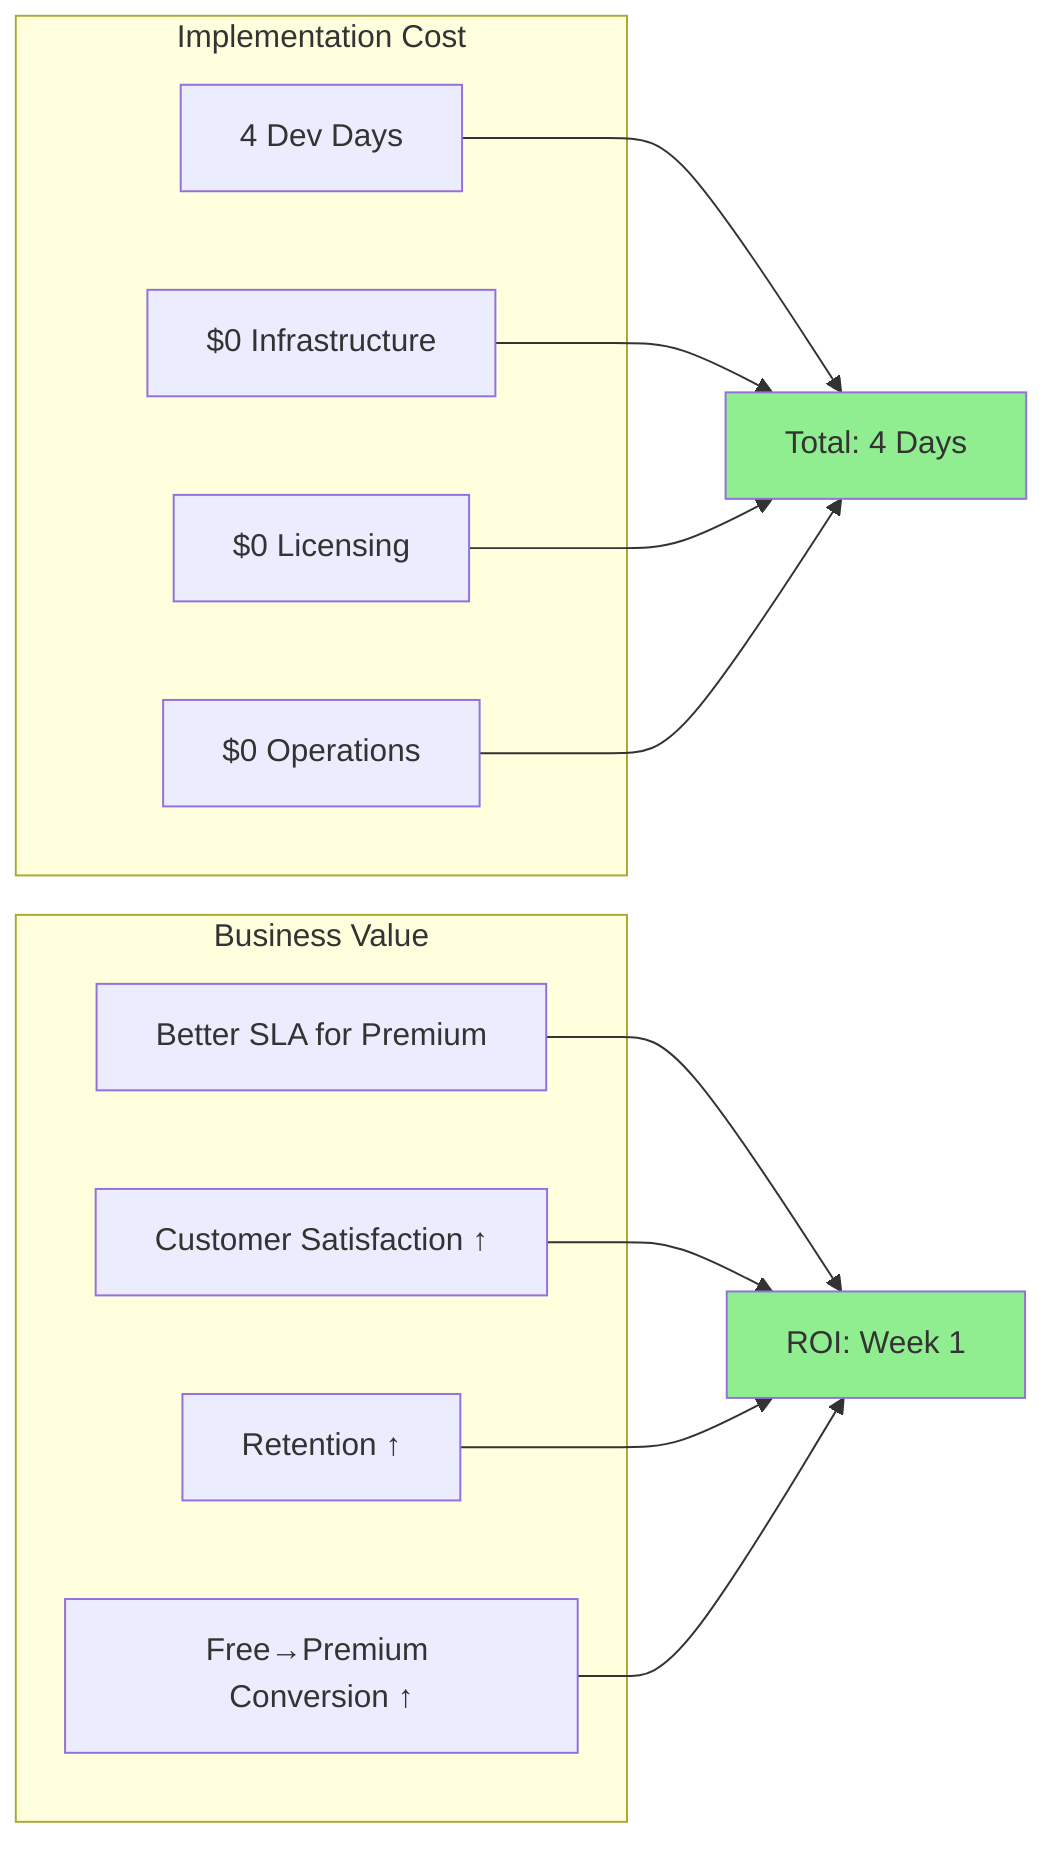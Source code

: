 graph LR
    subgraph "Implementation Cost"
        Dev[4 Dev Days]
        Infra[$0 Infrastructure]
        License[$0 Licensing]
        Ops[$0 Operations]
    end
    
    subgraph "Business Value"
        SLA[Better SLA for Premium]
        Satisfaction[Customer Satisfaction ↑]
        Revenue[Retention ↑]
        Upgrade[Free→Premium Conversion ↑]
    end
    
    Dev --> TotalCost[Total: 4 Days]
    Infra --> TotalCost
    License --> TotalCost
    Ops --> TotalCost
    
    SLA --> ROI[ROI: Week 1]
    Satisfaction --> ROI
    Revenue --> ROI
    Upgrade --> ROI
    
    style TotalCost fill:#90EE90
    style ROI fill:#90EE90